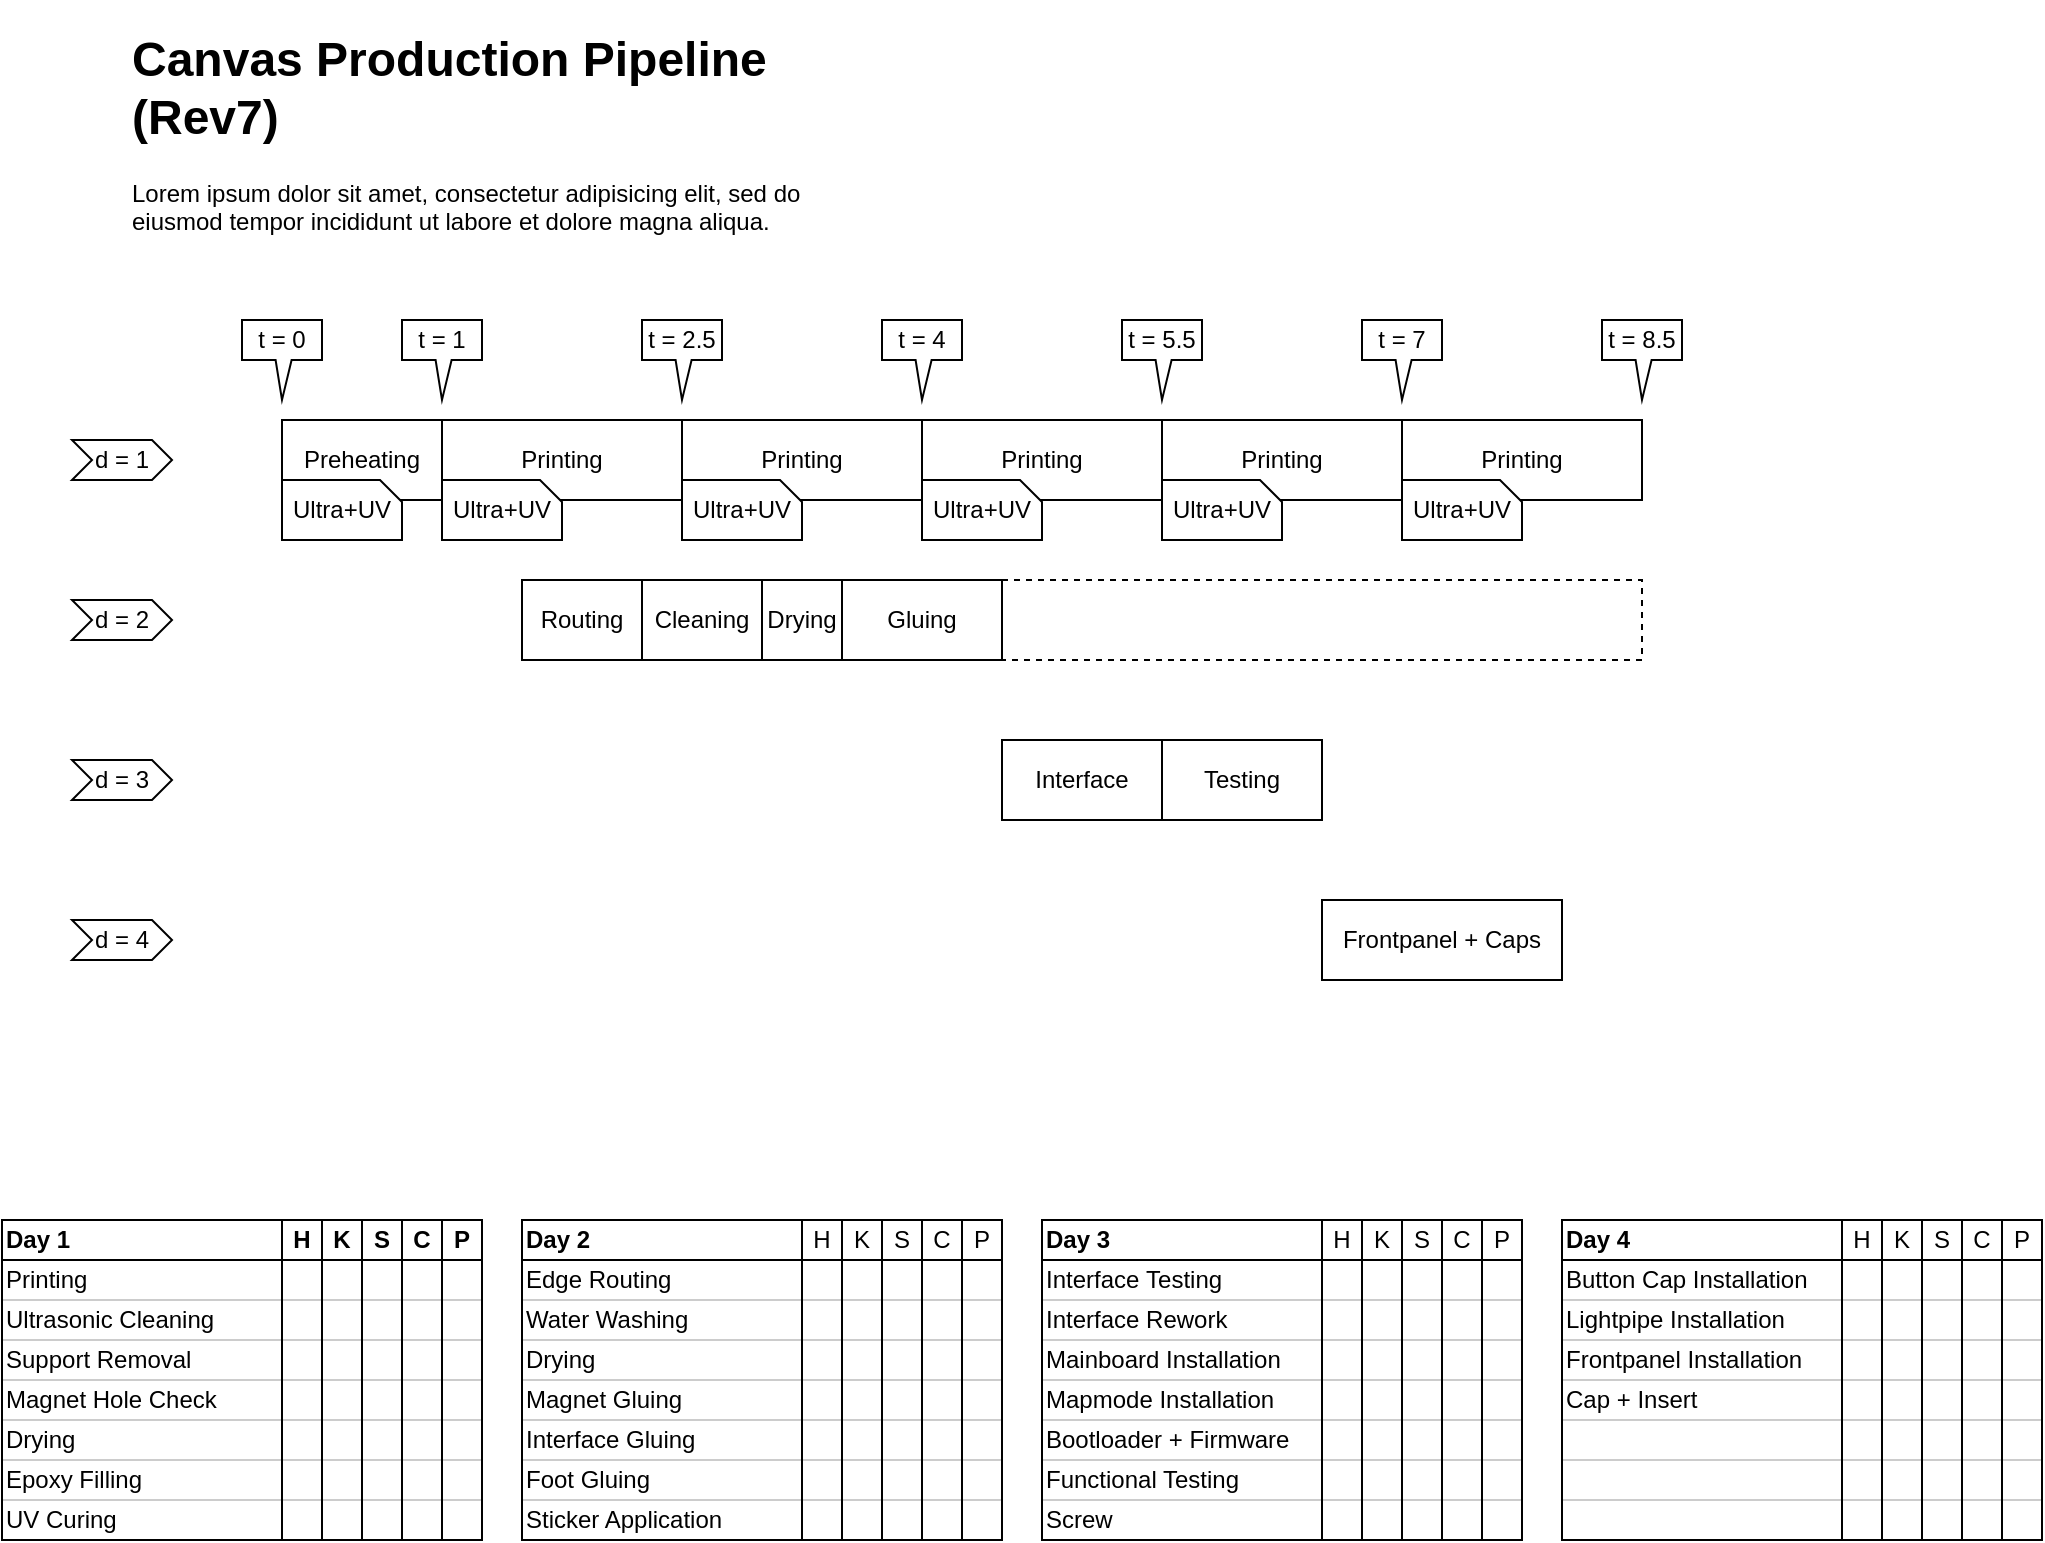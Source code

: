 <mxfile version="12.9.9" type="device"><diagram id="Prxd_DOxhzC3CfK-6Fsi" name="Page-1"><mxGraphModel dx="1022" dy="777" grid="1" gridSize="10" guides="1" tooltips="1" connect="1" arrows="1" fold="1" page="1" pageScale="1" pageWidth="1100" pageHeight="850" math="0" shadow="0"><root><mxCell id="0"/><mxCell id="1" parent="0"/><mxCell id="zJqqxCS-z7jBwcY9JHA3-13" value="" style="rounded=0;whiteSpace=wrap;html=1;strokeColor=#CCCCCC;align=left;fontSize=12;" parent="1" vertex="1"><mxGeometry x="800" y="760" width="240" height="20" as="geometry"/></mxCell><mxCell id="zJqqxCS-z7jBwcY9JHA3-14" value="" style="rounded=0;whiteSpace=wrap;html=1;strokeColor=#CCCCCC;align=left;fontSize=12;" parent="1" vertex="1"><mxGeometry x="800" y="780" width="240" height="20" as="geometry"/></mxCell><mxCell id="zJqqxCS-z7jBwcY9JHA3-12" value="Bootloader + Firmware" style="rounded=0;whiteSpace=wrap;html=1;strokeColor=#CCCCCC;align=left;fontSize=12;" parent="1" vertex="1"><mxGeometry x="540" y="740" width="240" height="20" as="geometry"/></mxCell><mxCell id="zJqqxCS-z7jBwcY9JHA3-10" value="Lightpipe Installation" style="rounded=0;whiteSpace=wrap;html=1;strokeColor=#CCCCCC;align=left;fontSize=12;" parent="1" vertex="1"><mxGeometry x="800" y="680" width="240" height="20" as="geometry"/></mxCell><mxCell id="zJqqxCS-z7jBwcY9JHA3-8" value="Button Cap Installation" style="rounded=0;whiteSpace=wrap;html=1;strokeColor=#CCCCCC;align=left;fontSize=12;" parent="1" vertex="1"><mxGeometry x="800" y="660" width="240" height="20" as="geometry"/></mxCell><mxCell id="zJqqxCS-z7jBwcY9JHA3-9" value="Frontpanel Installation" style="rounded=0;whiteSpace=wrap;html=1;strokeColor=#CCCCCC;align=left;fontSize=12;" parent="1" vertex="1"><mxGeometry x="800" y="700" width="240" height="20" as="geometry"/></mxCell><mxCell id="zJqqxCS-z7jBwcY9JHA3-7" value="Screw" style="rounded=0;whiteSpace=wrap;html=1;strokeColor=#CCCCCC;align=left;fontSize=12;" parent="1" vertex="1"><mxGeometry x="540" y="780" width="240" height="20" as="geometry"/></mxCell><mxCell id="zJqqxCS-z7jBwcY9JHA3-6" value="Interface Rework" style="rounded=0;whiteSpace=wrap;html=1;strokeColor=#CCCCCC;align=left;fontSize=12;" parent="1" vertex="1"><mxGeometry x="540" y="680" width="240" height="20" as="geometry"/></mxCell><mxCell id="zJqqxCS-z7jBwcY9JHA3-5" value="Functional Testing" style="rounded=0;whiteSpace=wrap;html=1;strokeColor=#CCCCCC;align=left;fontSize=12;" parent="1" vertex="1"><mxGeometry x="540" y="760" width="240" height="20" as="geometry"/></mxCell><mxCell id="zJqqxCS-z7jBwcY9JHA3-3" value="Mainboard Installation" style="rounded=0;whiteSpace=wrap;html=1;strokeColor=#CCCCCC;align=left;fontSize=12;" parent="1" vertex="1"><mxGeometry x="540" y="700" width="240" height="20" as="geometry"/></mxCell><mxCell id="xlk4b8a33Y2aYoOvGKdE-34" value="Interface&amp;nbsp;Testing" style="rounded=0;whiteSpace=wrap;html=1;strokeColor=#CCCCCC;align=left;fontSize=12;" parent="1" vertex="1"><mxGeometry x="540" y="660" width="240" height="20" as="geometry"/></mxCell><mxCell id="xlk4b8a33Y2aYoOvGKdE-35" value="Mapmode Installation" style="rounded=0;whiteSpace=wrap;html=1;strokeColor=#CCCCCC;align=left;fontSize=12;" parent="1" vertex="1"><mxGeometry x="540" y="720" width="240" height="20" as="geometry"/></mxCell><mxCell id="xlk4b8a33Y2aYoOvGKdE-48" value="" style="rounded=0;whiteSpace=wrap;html=1;strokeColor=#CCCCCC;align=left;fontSize=12;" parent="1" vertex="1"><mxGeometry x="20" y="780" width="240" height="20" as="geometry"/></mxCell><mxCell id="xlk4b8a33Y2aYoOvGKdE-22" value="Interface Gluing" style="rounded=0;whiteSpace=wrap;html=1;strokeColor=#CCCCCC;align=left;fontSize=12;" parent="1" vertex="1"><mxGeometry x="280" y="740" width="240" height="20" as="geometry"/></mxCell><mxCell id="xlk4b8a33Y2aYoOvGKdE-24" value="Foot Gluing" style="rounded=0;whiteSpace=wrap;html=1;strokeColor=#CCCCCC;align=left;fontSize=12;" parent="1" vertex="1"><mxGeometry x="280" y="760" width="240" height="20" as="geometry"/></mxCell><mxCell id="xlk4b8a33Y2aYoOvGKdE-25" value="Sticker Application" style="rounded=0;whiteSpace=wrap;html=1;strokeColor=#CCCCCC;align=left;fontSize=12;" parent="1" vertex="1"><mxGeometry x="280" y="780" width="240" height="20" as="geometry"/></mxCell><mxCell id="xlk4b8a33Y2aYoOvGKdE-17" value="Magnet Gluing" style="rounded=0;whiteSpace=wrap;html=1;strokeColor=#CCCCCC;align=left;fontSize=12;" parent="1" vertex="1"><mxGeometry x="280" y="720" width="240" height="20" as="geometry"/></mxCell><mxCell id="xlk4b8a33Y2aYoOvGKdE-13" value="Drying" style="rounded=0;whiteSpace=wrap;html=1;strokeColor=#CCCCCC;align=left;fontSize=12;" parent="1" vertex="1"><mxGeometry x="280" y="700" width="240" height="20" as="geometry"/></mxCell><mxCell id="xlk4b8a33Y2aYoOvGKdE-14" value="Epoxy Filling" style="rounded=0;whiteSpace=wrap;html=1;strokeColor=#CCCCCC;align=left;fontSize=12;" parent="1" vertex="1"><mxGeometry x="20" y="760" width="240" height="20" as="geometry"/></mxCell><mxCell id="xlk4b8a33Y2aYoOvGKdE-15" value="Edge Routing" style="rounded=0;whiteSpace=wrap;html=1;strokeColor=#CCCCCC;align=left;fontSize=12;" parent="1" vertex="1"><mxGeometry x="280" y="660" width="240" height="20" as="geometry"/></mxCell><mxCell id="xlk4b8a33Y2aYoOvGKdE-16" value="Water Washing" style="rounded=0;whiteSpace=wrap;html=1;strokeColor=#CCCCCC;align=left;fontSize=12;" parent="1" vertex="1"><mxGeometry x="280" y="680" width="240" height="20" as="geometry"/></mxCell><mxCell id="xlk4b8a33Y2aYoOvGKdE-8" value="Magnet Hole Check" style="rounded=0;whiteSpace=wrap;html=1;strokeColor=#CCCCCC;align=left;fontSize=12;" parent="1" vertex="1"><mxGeometry x="20" y="720" width="240" height="20" as="geometry"/></mxCell><mxCell id="xlk4b8a33Y2aYoOvGKdE-9" value="Drying" style="rounded=0;whiteSpace=wrap;html=1;strokeColor=#CCCCCC;align=left;fontSize=12;" parent="1" vertex="1"><mxGeometry x="20" y="740" width="240" height="20" as="geometry"/></mxCell><mxCell id="xlk4b8a33Y2aYoOvGKdE-10" value="UV Curing" style="rounded=0;whiteSpace=wrap;html=1;strokeColor=#CCCCCC;align=left;fontSize=12;" parent="1" vertex="1"><mxGeometry x="20" y="780" width="240" height="20" as="geometry"/></mxCell><mxCell id="xlk4b8a33Y2aYoOvGKdE-2" value="Printing" style="rounded=0;whiteSpace=wrap;html=1;strokeColor=#CCCCCC;align=left;fontSize=12;" parent="1" vertex="1"><mxGeometry x="20" y="660" width="240" height="20" as="geometry"/></mxCell><mxCell id="xlk4b8a33Y2aYoOvGKdE-3" value="Ultrasonic Cleaning" style="rounded=0;whiteSpace=wrap;html=1;strokeColor=#CCCCCC;align=left;fontSize=12;" parent="1" vertex="1"><mxGeometry x="20" y="680" width="240" height="20" as="geometry"/></mxCell><mxCell id="xlk4b8a33Y2aYoOvGKdE-6" value="Support Removal" style="rounded=0;whiteSpace=wrap;html=1;strokeColor=#CCCCCC;align=left;fontSize=12;" parent="1" vertex="1"><mxGeometry x="20" y="700" width="240" height="20" as="geometry"/></mxCell><mxCell id="UwY0sym8tSGIYw5Ew-0b-1" value="Printing" style="rounded=0;whiteSpace=wrap;html=1;" parent="1" vertex="1"><mxGeometry x="240" y="240" width="120" height="40" as="geometry"/></mxCell><mxCell id="UwY0sym8tSGIYw5Ew-0b-19" value="Routing" style="rounded=0;whiteSpace=wrap;html=1;" parent="1" vertex="1"><mxGeometry x="280" y="320" width="60" height="40" as="geometry"/></mxCell><mxCell id="UwY0sym8tSGIYw5Ew-0b-21" value="Interface" style="rounded=0;whiteSpace=wrap;html=1;" parent="1" vertex="1"><mxGeometry x="520" y="400" width="80" height="40" as="geometry"/></mxCell><mxCell id="UwY0sym8tSGIYw5Ew-0b-29" value="Cleaning" style="rounded=0;whiteSpace=wrap;html=1;" parent="1" vertex="1"><mxGeometry x="340" y="320" width="60" height="40" as="geometry"/></mxCell><mxCell id="UwY0sym8tSGIYw5Ew-0b-41" value="" style="rounded=0;whiteSpace=wrap;html=1;dashed=1;" parent="1" vertex="1"><mxGeometry x="520" y="320" width="320" height="40" as="geometry"/></mxCell><mxCell id="UwY0sym8tSGIYw5Ew-0b-42" value="Frontpanel + Caps" style="rounded=0;whiteSpace=wrap;html=1;" parent="1" vertex="1"><mxGeometry x="680" y="480" width="120" height="40" as="geometry"/></mxCell><mxCell id="UwY0sym8tSGIYw5Ew-0b-47" value="t = 0" style="shape=callout;whiteSpace=wrap;html=1;perimeter=calloutPerimeter;base=8;size=20;position=0.42;" parent="1" vertex="1"><mxGeometry x="140" y="190" width="40" height="40" as="geometry"/></mxCell><mxCell id="UwY0sym8tSGIYw5Ew-0b-53" value="d = 1" style="shape=step;perimeter=stepPerimeter;whiteSpace=wrap;html=1;fixedSize=1;size=10;" parent="1" vertex="1"><mxGeometry x="55" y="250" width="50" height="20" as="geometry"/></mxCell><mxCell id="UwY0sym8tSGIYw5Ew-0b-55" value="d = 2" style="shape=step;perimeter=stepPerimeter;whiteSpace=wrap;html=1;fixedSize=1;size=10;" parent="1" vertex="1"><mxGeometry x="55" y="330" width="50" height="20" as="geometry"/></mxCell><mxCell id="UwY0sym8tSGIYw5Ew-0b-56" value="d = 3" style="shape=step;perimeter=stepPerimeter;whiteSpace=wrap;html=1;fixedSize=1;size=10;" parent="1" vertex="1"><mxGeometry x="55" y="410" width="50" height="20" as="geometry"/></mxCell><mxCell id="UwY0sym8tSGIYw5Ew-0b-57" value="d = 4" style="shape=step;perimeter=stepPerimeter;whiteSpace=wrap;html=1;fixedSize=1;size=10;" parent="1" vertex="1"><mxGeometry x="55" y="490" width="50" height="20" as="geometry"/></mxCell><mxCell id="UwY0sym8tSGIYw5Ew-0b-59" value="&lt;h1&gt;Canvas Production Pipeline (Rev7)&lt;br&gt;&lt;/h1&gt;&lt;p&gt;Lorem ipsum dolor sit amet, consectetur adipisicing elit, sed do eiusmod tempor incididunt ut labore et dolore magna aliqua.&lt;/p&gt;" style="text;html=1;strokeColor=none;fillColor=none;spacing=5;spacingTop=-20;whiteSpace=wrap;overflow=hidden;rounded=0;" parent="1" vertex="1"><mxGeometry x="80" y="40" width="360" height="120" as="geometry"/></mxCell><mxCell id="Al0smUubSOH_roB0DsRW-5" value="" style="rounded=0;whiteSpace=wrap;html=1;fillColor=none;" parent="1" vertex="1"><mxGeometry x="160" y="640" width="20" height="160" as="geometry"/></mxCell><mxCell id="Al0smUubSOH_roB0DsRW-8" value="" style="rounded=0;whiteSpace=wrap;html=1;fillColor=none;" parent="1" vertex="1"><mxGeometry x="20" y="640" width="140" height="160" as="geometry"/></mxCell><mxCell id="Al0smUubSOH_roB0DsRW-9" value="" style="rounded=0;whiteSpace=wrap;html=1;fillColor=none;" parent="1" vertex="1"><mxGeometry x="280" y="640" width="140" height="160" as="geometry"/></mxCell><mxCell id="Al0smUubSOH_roB0DsRW-13" value="" style="rounded=0;whiteSpace=wrap;html=1;fillColor=none;" parent="1" vertex="1"><mxGeometry x="180" y="640" width="20" height="160" as="geometry"/></mxCell><mxCell id="Al0smUubSOH_roB0DsRW-14" value="" style="rounded=0;whiteSpace=wrap;html=1;fillColor=none;" parent="1" vertex="1"><mxGeometry x="200" y="640" width="20" height="160" as="geometry"/></mxCell><mxCell id="Al0smUubSOH_roB0DsRW-15" value="" style="rounded=0;whiteSpace=wrap;html=1;fillColor=none;" parent="1" vertex="1"><mxGeometry x="220" y="640" width="20" height="160" as="geometry"/></mxCell><mxCell id="Al0smUubSOH_roB0DsRW-16" value="" style="rounded=0;whiteSpace=wrap;html=1;fillColor=none;" parent="1" vertex="1"><mxGeometry x="240" y="640" width="20" height="160" as="geometry"/></mxCell><mxCell id="Al0smUubSOH_roB0DsRW-19" value="H" style="rounded=0;whiteSpace=wrap;html=1;fillColor=none;fontStyle=1" parent="1" vertex="1"><mxGeometry x="160" y="640" width="20" height="20" as="geometry"/></mxCell><mxCell id="Al0smUubSOH_roB0DsRW-20" value="K" style="rounded=0;whiteSpace=wrap;html=1;fillColor=none;fontStyle=1" parent="1" vertex="1"><mxGeometry x="180" y="640" width="20" height="20" as="geometry"/></mxCell><mxCell id="Al0smUubSOH_roB0DsRW-21" value="S" style="rounded=0;whiteSpace=wrap;html=1;fillColor=none;fontStyle=1" parent="1" vertex="1"><mxGeometry x="200" y="640" width="20" height="20" as="geometry"/></mxCell><mxCell id="Al0smUubSOH_roB0DsRW-22" value="C" style="rounded=0;whiteSpace=wrap;html=1;fillColor=none;fontStyle=1" parent="1" vertex="1"><mxGeometry x="220" y="640" width="20" height="20" as="geometry"/></mxCell><mxCell id="Al0smUubSOH_roB0DsRW-23" value="P" style="rounded=0;whiteSpace=wrap;html=1;fillColor=none;fontStyle=1" parent="1" vertex="1"><mxGeometry x="240" y="640" width="20" height="20" as="geometry"/></mxCell><mxCell id="Al0smUubSOH_roB0DsRW-24" value="" style="rounded=0;whiteSpace=wrap;html=1;fillColor=none;" parent="1" vertex="1"><mxGeometry x="420" y="640" width="20" height="160" as="geometry"/></mxCell><mxCell id="Al0smUubSOH_roB0DsRW-25" value="" style="rounded=0;whiteSpace=wrap;html=1;fillColor=none;" parent="1" vertex="1"><mxGeometry x="440" y="640" width="20" height="160" as="geometry"/></mxCell><mxCell id="Al0smUubSOH_roB0DsRW-26" value="" style="rounded=0;whiteSpace=wrap;html=1;fillColor=none;" parent="1" vertex="1"><mxGeometry x="460" y="640" width="20" height="160" as="geometry"/></mxCell><mxCell id="Al0smUubSOH_roB0DsRW-27" value="" style="rounded=0;whiteSpace=wrap;html=1;fillColor=none;" parent="1" vertex="1"><mxGeometry x="480" y="640" width="20" height="160" as="geometry"/></mxCell><mxCell id="Al0smUubSOH_roB0DsRW-28" value="" style="rounded=0;whiteSpace=wrap;html=1;fillColor=none;" parent="1" vertex="1"><mxGeometry x="500" y="640" width="20" height="160" as="geometry"/></mxCell><mxCell id="Al0smUubSOH_roB0DsRW-29" value="H" style="rounded=0;whiteSpace=wrap;html=1;fillColor=none;" parent="1" vertex="1"><mxGeometry x="420" y="640" width="20" height="20" as="geometry"/></mxCell><mxCell id="Al0smUubSOH_roB0DsRW-30" value="K" style="rounded=0;whiteSpace=wrap;html=1;fillColor=none;" parent="1" vertex="1"><mxGeometry x="440" y="640" width="20" height="20" as="geometry"/></mxCell><mxCell id="Al0smUubSOH_roB0DsRW-31" value="S" style="rounded=0;whiteSpace=wrap;html=1;fillColor=none;" parent="1" vertex="1"><mxGeometry x="460" y="640" width="20" height="20" as="geometry"/></mxCell><mxCell id="Al0smUubSOH_roB0DsRW-32" value="C" style="rounded=0;whiteSpace=wrap;html=1;fillColor=none;" parent="1" vertex="1"><mxGeometry x="480" y="640" width="20" height="20" as="geometry"/></mxCell><mxCell id="Al0smUubSOH_roB0DsRW-33" value="P" style="rounded=0;whiteSpace=wrap;html=1;fillColor=none;" parent="1" vertex="1"><mxGeometry x="500" y="640" width="20" height="20" as="geometry"/></mxCell><mxCell id="Al0smUubSOH_roB0DsRW-34" value="" style="rounded=0;whiteSpace=wrap;html=1;fillColor=none;" parent="1" vertex="1"><mxGeometry x="680" y="640" width="20" height="160" as="geometry"/></mxCell><mxCell id="Al0smUubSOH_roB0DsRW-35" value="" style="rounded=0;whiteSpace=wrap;html=1;fillColor=none;" parent="1" vertex="1"><mxGeometry x="700" y="640" width="20" height="160" as="geometry"/></mxCell><mxCell id="Al0smUubSOH_roB0DsRW-36" value="" style="rounded=0;whiteSpace=wrap;html=1;fillColor=none;" parent="1" vertex="1"><mxGeometry x="720" y="640" width="20" height="160" as="geometry"/></mxCell><mxCell id="Al0smUubSOH_roB0DsRW-37" value="" style="rounded=0;whiteSpace=wrap;html=1;fillColor=none;" parent="1" vertex="1"><mxGeometry x="740" y="640" width="20" height="160" as="geometry"/></mxCell><mxCell id="Al0smUubSOH_roB0DsRW-38" value="" style="rounded=0;whiteSpace=wrap;html=1;fillColor=none;" parent="1" vertex="1"><mxGeometry x="760" y="640" width="20" height="160" as="geometry"/></mxCell><mxCell id="Al0smUubSOH_roB0DsRW-39" value="H" style="rounded=0;whiteSpace=wrap;html=1;fillColor=none;" parent="1" vertex="1"><mxGeometry x="680" y="640" width="20" height="20" as="geometry"/></mxCell><mxCell id="Al0smUubSOH_roB0DsRW-40" value="K" style="rounded=0;whiteSpace=wrap;html=1;fillColor=none;" parent="1" vertex="1"><mxGeometry x="700" y="640" width="20" height="20" as="geometry"/></mxCell><mxCell id="Al0smUubSOH_roB0DsRW-41" value="S" style="rounded=0;whiteSpace=wrap;html=1;fillColor=none;" parent="1" vertex="1"><mxGeometry x="720" y="640" width="20" height="20" as="geometry"/></mxCell><mxCell id="Al0smUubSOH_roB0DsRW-42" value="C" style="rounded=0;whiteSpace=wrap;html=1;fillColor=none;" parent="1" vertex="1"><mxGeometry x="740" y="640" width="20" height="20" as="geometry"/></mxCell><mxCell id="Al0smUubSOH_roB0DsRW-43" value="P" style="rounded=0;whiteSpace=wrap;html=1;fillColor=none;" parent="1" vertex="1"><mxGeometry x="760" y="640" width="20" height="20" as="geometry"/></mxCell><mxCell id="Al0smUubSOH_roB0DsRW-49" value="Day 1" style="rounded=0;whiteSpace=wrap;html=1;fillColor=none;align=left;fontStyle=1" parent="1" vertex="1"><mxGeometry x="20" y="640" width="160" height="20" as="geometry"/></mxCell><mxCell id="xlk4b8a33Y2aYoOvGKdE-18" value="Day 2" style="rounded=0;whiteSpace=wrap;html=1;fillColor=none;align=left;fontStyle=1" parent="1" vertex="1"><mxGeometry x="280" y="640" width="140" height="20" as="geometry"/></mxCell><mxCell id="xlk4b8a33Y2aYoOvGKdE-19" value="Day 3" style="rounded=0;whiteSpace=wrap;html=1;fillColor=none;align=left;fontStyle=1" parent="1" vertex="1"><mxGeometry x="540" y="640" width="160" height="20" as="geometry"/></mxCell><mxCell id="xlk4b8a33Y2aYoOvGKdE-28" value="" style="rounded=0;whiteSpace=wrap;html=1;fillColor=none;" parent="1" vertex="1"><mxGeometry x="540" y="640" width="140" height="160" as="geometry"/></mxCell><mxCell id="xlk4b8a33Y2aYoOvGKdE-31" value="Cap + Insert" style="rounded=0;whiteSpace=wrap;html=1;strokeColor=#CCCCCC;align=left;fontSize=12;" parent="1" vertex="1"><mxGeometry x="800" y="720" width="240" height="20" as="geometry"/></mxCell><mxCell id="xlk4b8a33Y2aYoOvGKdE-33" value="" style="rounded=0;whiteSpace=wrap;html=1;strokeColor=#CCCCCC;align=left;fontSize=12;" parent="1" vertex="1"><mxGeometry x="800" y="740" width="240" height="20" as="geometry"/></mxCell><mxCell id="xlk4b8a33Y2aYoOvGKdE-36" value="" style="rounded=0;whiteSpace=wrap;html=1;fillColor=none;" parent="1" vertex="1"><mxGeometry x="940" y="640" width="20" height="160" as="geometry"/></mxCell><mxCell id="xlk4b8a33Y2aYoOvGKdE-37" value="" style="rounded=0;whiteSpace=wrap;html=1;fillColor=none;" parent="1" vertex="1"><mxGeometry x="960" y="640" width="20" height="160" as="geometry"/></mxCell><mxCell id="xlk4b8a33Y2aYoOvGKdE-38" value="" style="rounded=0;whiteSpace=wrap;html=1;fillColor=none;" parent="1" vertex="1"><mxGeometry x="980" y="640" width="20" height="160" as="geometry"/></mxCell><mxCell id="xlk4b8a33Y2aYoOvGKdE-39" value="" style="rounded=0;whiteSpace=wrap;html=1;fillColor=none;" parent="1" vertex="1"><mxGeometry x="1000" y="640" width="20" height="160" as="geometry"/></mxCell><mxCell id="xlk4b8a33Y2aYoOvGKdE-40" value="" style="rounded=0;whiteSpace=wrap;html=1;fillColor=none;" parent="1" vertex="1"><mxGeometry x="1020" y="640" width="20" height="160" as="geometry"/></mxCell><mxCell id="xlk4b8a33Y2aYoOvGKdE-41" value="H" style="rounded=0;whiteSpace=wrap;html=1;fillColor=none;" parent="1" vertex="1"><mxGeometry x="940" y="640" width="20" height="20" as="geometry"/></mxCell><mxCell id="xlk4b8a33Y2aYoOvGKdE-42" value="K" style="rounded=0;whiteSpace=wrap;html=1;fillColor=none;" parent="1" vertex="1"><mxGeometry x="960" y="640" width="20" height="20" as="geometry"/></mxCell><mxCell id="xlk4b8a33Y2aYoOvGKdE-43" value="S" style="rounded=0;whiteSpace=wrap;html=1;fillColor=none;" parent="1" vertex="1"><mxGeometry x="980" y="640" width="20" height="20" as="geometry"/></mxCell><mxCell id="xlk4b8a33Y2aYoOvGKdE-44" value="C" style="rounded=0;whiteSpace=wrap;html=1;fillColor=none;" parent="1" vertex="1"><mxGeometry x="1000" y="640" width="20" height="20" as="geometry"/></mxCell><mxCell id="xlk4b8a33Y2aYoOvGKdE-45" value="P" style="rounded=0;whiteSpace=wrap;html=1;fillColor=none;" parent="1" vertex="1"><mxGeometry x="1020" y="640" width="20" height="20" as="geometry"/></mxCell><mxCell id="xlk4b8a33Y2aYoOvGKdE-46" value="Day 4" style="rounded=0;whiteSpace=wrap;html=1;fillColor=none;align=left;fontStyle=1" parent="1" vertex="1"><mxGeometry x="800" y="640" width="160" height="20" as="geometry"/></mxCell><mxCell id="xlk4b8a33Y2aYoOvGKdE-47" value="" style="rounded=0;whiteSpace=wrap;html=1;fillColor=none;" parent="1" vertex="1"><mxGeometry x="800" y="660" width="140" height="140" as="geometry"/></mxCell><mxCell id="zJqqxCS-z7jBwcY9JHA3-15" value="&lt;div&gt;Drying&lt;/div&gt;" style="rounded=0;whiteSpace=wrap;html=1;" parent="1" vertex="1"><mxGeometry x="400" y="320" width="40" height="40" as="geometry"/></mxCell><mxCell id="zJqqxCS-z7jBwcY9JHA3-16" value="&lt;div&gt;Gluing&lt;/div&gt;" style="rounded=0;whiteSpace=wrap;html=1;" parent="1" vertex="1"><mxGeometry x="440" y="320" width="80" height="40" as="geometry"/></mxCell><mxCell id="zJqqxCS-z7jBwcY9JHA3-18" value="Testing" style="rounded=0;whiteSpace=wrap;html=1;" parent="1" vertex="1"><mxGeometry x="600" y="400" width="80" height="40" as="geometry"/></mxCell><mxCell id="KCXoy7P0U0REddXNPuqT-2" value="Preheating" style="rounded=0;whiteSpace=wrap;html=1;" vertex="1" parent="1"><mxGeometry x="160" y="240" width="80" height="40" as="geometry"/></mxCell><mxCell id="KCXoy7P0U0REddXNPuqT-3" value="t = 1" style="shape=callout;whiteSpace=wrap;html=1;perimeter=calloutPerimeter;base=8;size=20;position=0.42;" vertex="1" parent="1"><mxGeometry x="220" y="190" width="40" height="40" as="geometry"/></mxCell><mxCell id="KCXoy7P0U0REddXNPuqT-4" value="Ultra+UV" style="shape=card;whiteSpace=wrap;html=1;direction=south;size=11;" vertex="1" parent="1"><mxGeometry x="240" y="270" width="60" height="30" as="geometry"/></mxCell><mxCell id="KCXoy7P0U0REddXNPuqT-7" value="Printing" style="rounded=0;whiteSpace=wrap;html=1;" vertex="1" parent="1"><mxGeometry x="360" y="240" width="120" height="40" as="geometry"/></mxCell><mxCell id="KCXoy7P0U0REddXNPuqT-8" value="t = 2.5" style="shape=callout;whiteSpace=wrap;html=1;perimeter=calloutPerimeter;base=8;size=20;position=0.42;" vertex="1" parent="1"><mxGeometry x="340" y="190" width="40" height="40" as="geometry"/></mxCell><mxCell id="KCXoy7P0U0REddXNPuqT-9" value="Ultra+UV" style="shape=card;whiteSpace=wrap;html=1;direction=south;size=11;" vertex="1" parent="1"><mxGeometry x="360" y="270" width="60" height="30" as="geometry"/></mxCell><mxCell id="KCXoy7P0U0REddXNPuqT-10" value="Printing" style="rounded=0;whiteSpace=wrap;html=1;" vertex="1" parent="1"><mxGeometry x="480" y="240" width="120" height="40" as="geometry"/></mxCell><mxCell id="KCXoy7P0U0REddXNPuqT-11" value="t = 4" style="shape=callout;whiteSpace=wrap;html=1;perimeter=calloutPerimeter;base=8;size=20;position=0.42;" vertex="1" parent="1"><mxGeometry x="460" y="190" width="40" height="40" as="geometry"/></mxCell><mxCell id="KCXoy7P0U0REddXNPuqT-12" value="Ultra+UV" style="shape=card;whiteSpace=wrap;html=1;direction=south;size=11;" vertex="1" parent="1"><mxGeometry x="480" y="270" width="60" height="30" as="geometry"/></mxCell><mxCell id="KCXoy7P0U0REddXNPuqT-13" value="Printing" style="rounded=0;whiteSpace=wrap;html=1;" vertex="1" parent="1"><mxGeometry x="600" y="240" width="120" height="40" as="geometry"/></mxCell><mxCell id="KCXoy7P0U0REddXNPuqT-14" value="t = 5.5" style="shape=callout;whiteSpace=wrap;html=1;perimeter=calloutPerimeter;base=8;size=20;position=0.42;" vertex="1" parent="1"><mxGeometry x="580" y="190" width="40" height="40" as="geometry"/></mxCell><mxCell id="KCXoy7P0U0REddXNPuqT-15" value="Ultra+UV" style="shape=card;whiteSpace=wrap;html=1;direction=south;size=11;" vertex="1" parent="1"><mxGeometry x="600" y="270" width="60" height="30" as="geometry"/></mxCell><mxCell id="KCXoy7P0U0REddXNPuqT-17" value="Printing" style="rounded=0;whiteSpace=wrap;html=1;" vertex="1" parent="1"><mxGeometry x="720" y="240" width="120" height="40" as="geometry"/></mxCell><mxCell id="KCXoy7P0U0REddXNPuqT-18" value="t = 7" style="shape=callout;whiteSpace=wrap;html=1;perimeter=calloutPerimeter;base=8;size=20;position=0.42;" vertex="1" parent="1"><mxGeometry x="700" y="190" width="40" height="40" as="geometry"/></mxCell><mxCell id="KCXoy7P0U0REddXNPuqT-19" value="Ultra+UV" style="shape=card;whiteSpace=wrap;html=1;direction=south;size=11;" vertex="1" parent="1"><mxGeometry x="720" y="270" width="60" height="30" as="geometry"/></mxCell><mxCell id="KCXoy7P0U0REddXNPuqT-21" value="t = 8.5" style="shape=callout;whiteSpace=wrap;html=1;perimeter=calloutPerimeter;base=8;size=20;position=0.42;" vertex="1" parent="1"><mxGeometry x="820" y="190" width="40" height="40" as="geometry"/></mxCell><mxCell id="KCXoy7P0U0REddXNPuqT-22" value="Ultra+UV" style="shape=card;whiteSpace=wrap;html=1;direction=south;size=11;" vertex="1" parent="1"><mxGeometry x="160" y="270" width="60" height="30" as="geometry"/></mxCell></root></mxGraphModel></diagram></mxfile>